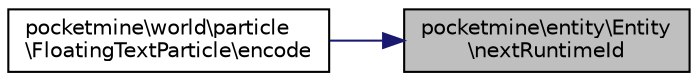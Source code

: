 digraph "pocketmine\entity\Entity\nextRuntimeId"
{
 // INTERACTIVE_SVG=YES
 // LATEX_PDF_SIZE
  edge [fontname="Helvetica",fontsize="10",labelfontname="Helvetica",labelfontsize="10"];
  node [fontname="Helvetica",fontsize="10",shape=record];
  rankdir="RL";
  Node1 [label="pocketmine\\entity\\Entity\l\\nextRuntimeId",height=0.2,width=0.4,color="black", fillcolor="grey75", style="filled", fontcolor="black",tooltip=" "];
  Node1 -> Node2 [dir="back",color="midnightblue",fontsize="10",style="solid",fontname="Helvetica"];
  Node2 [label="pocketmine\\world\\particle\l\\FloatingTextParticle\\encode",height=0.2,width=0.4,color="black", fillcolor="white", style="filled",URL="$dc/d9d/classpocketmine_1_1world_1_1particle_1_1_floating_text_particle.html#a3387078a59d2a70ea9205d3b3597d3e5",tooltip=" "];
}
